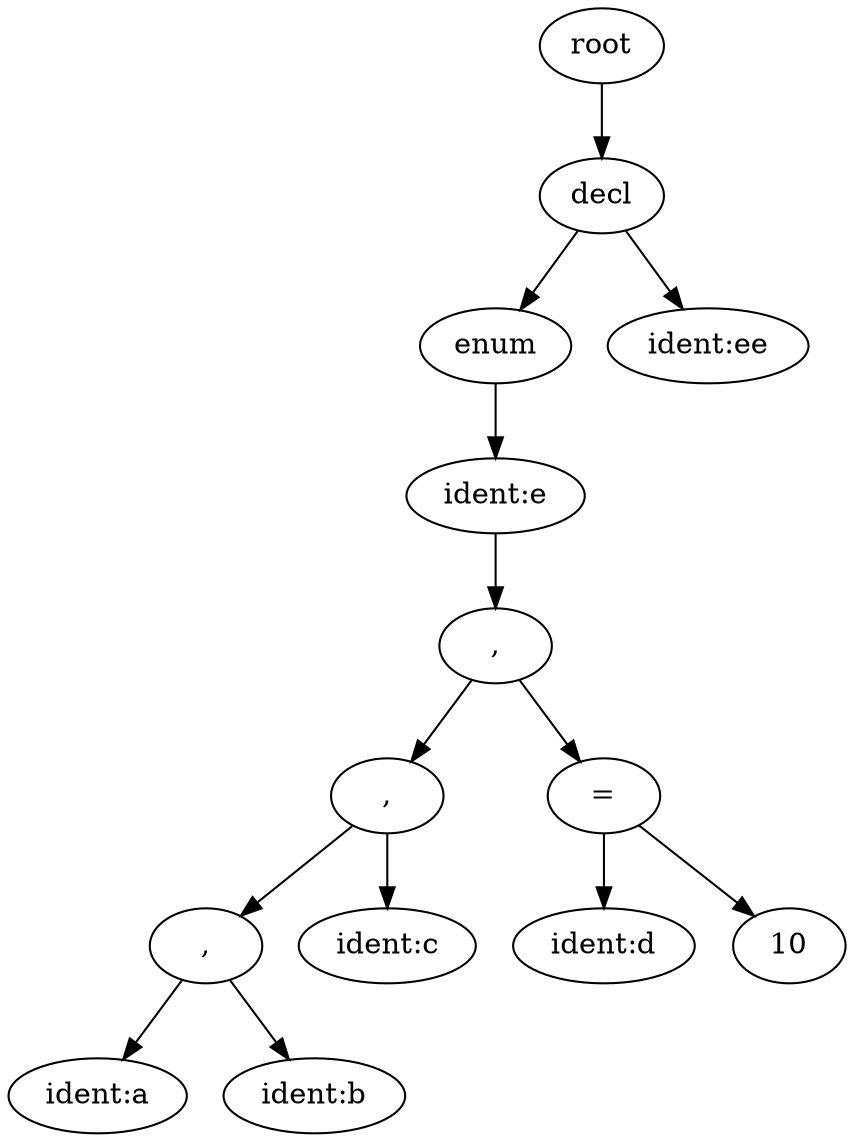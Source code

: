 digraph G {
	p0[label=root]
	p1[label=<decl>]
	p0->p1
	p2[label=<enum>]
	p1->p2
	p3[label=<ident:ee>]
	p1->p3
	p4[label=<ident:e>]
	p2->p4
	p5[label=<,>]
	p4->p5
	p6[label=<,>]
	p5->p6
	p7[label=<=>]
	p5->p7
	p8[label=<,>]
	p6->p8
	p9[label=<ident:c>]
	p6->p9
	p10[label=<ident:d>]
	p7->p10
	p11[label=<10>]
	p7->p11
	p12[label=<ident:a>]
	p8->p12
	p13[label=<ident:b>]
	p8->p13
}
